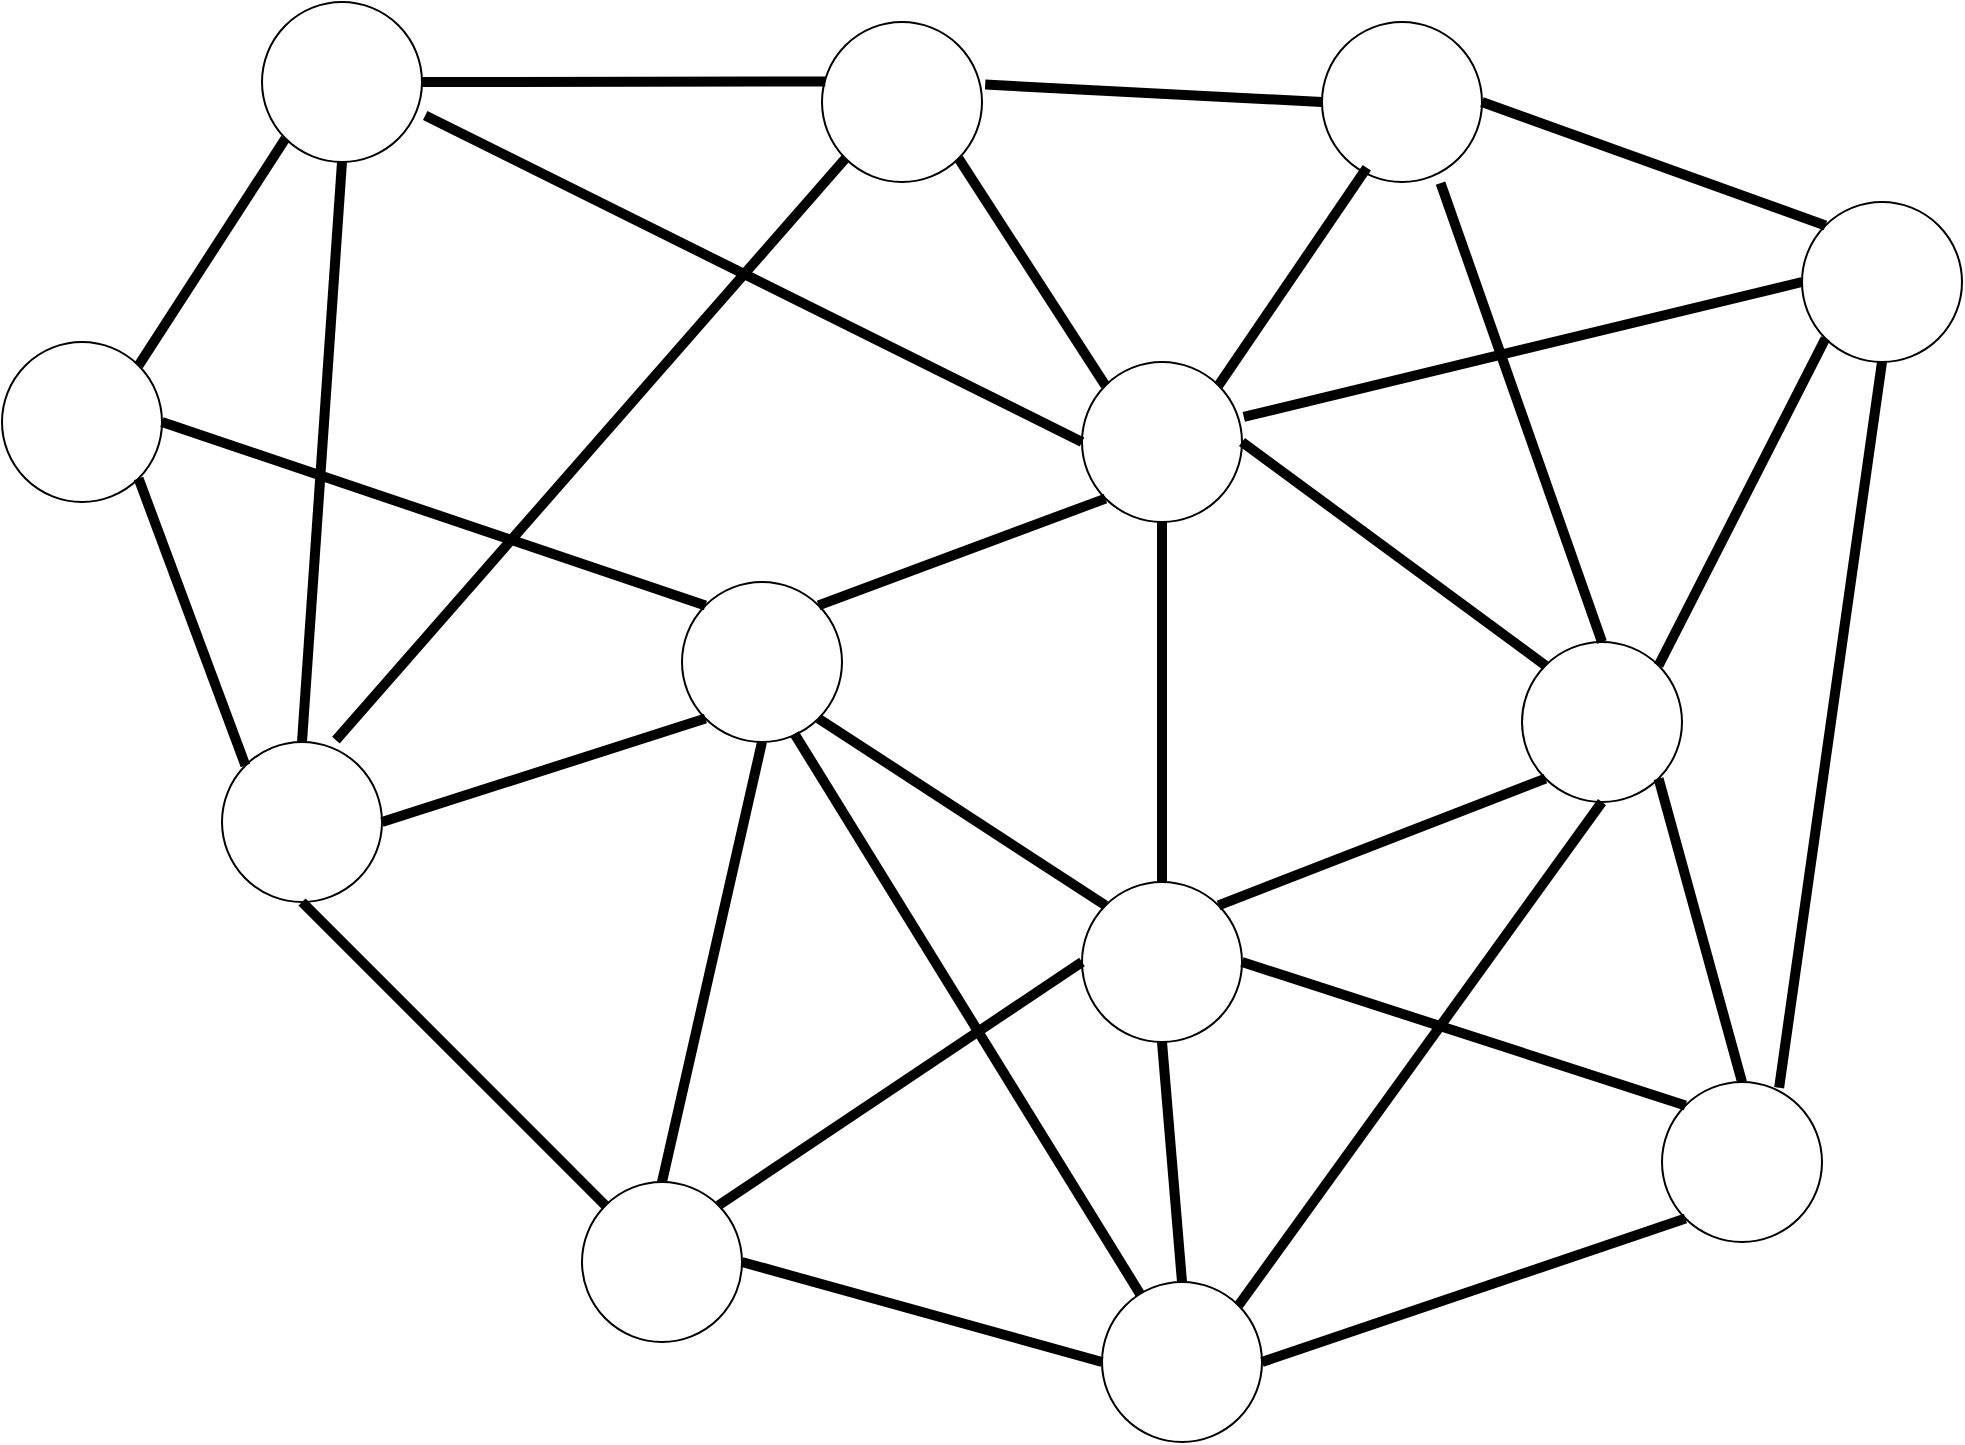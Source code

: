 <mxfile version="28.2.7">
  <diagram name="Page-1" id="VGl0Gvfaj7zXq1x1lCM9">
    <mxGraphModel dx="1283" dy="1031" grid="1" gridSize="10" guides="1" tooltips="1" connect="1" arrows="1" fold="1" page="1" pageScale="1" pageWidth="850" pageHeight="1100" math="0" shadow="0">
      <root>
        <mxCell id="0" />
        <mxCell id="1" parent="0" />
        <mxCell id="hkpdjah_AmlaP5Y49rXp-1" value="" style="ellipse;whiteSpace=wrap;html=1;aspect=fixed;" vertex="1" parent="1">
          <mxGeometry x="30" y="250" width="80" height="80" as="geometry" />
        </mxCell>
        <mxCell id="hkpdjah_AmlaP5Y49rXp-2" value="" style="ellipse;whiteSpace=wrap;html=1;aspect=fixed;" vertex="1" parent="1">
          <mxGeometry x="440" y="90" width="80" height="80" as="geometry" />
        </mxCell>
        <mxCell id="hkpdjah_AmlaP5Y49rXp-3" value="" style="ellipse;whiteSpace=wrap;html=1;aspect=fixed;" vertex="1" parent="1">
          <mxGeometry x="140" y="450" width="80" height="80" as="geometry" />
        </mxCell>
        <mxCell id="hkpdjah_AmlaP5Y49rXp-4" value="" style="ellipse;whiteSpace=wrap;html=1;aspect=fixed;" vertex="1" parent="1">
          <mxGeometry x="570" y="260" width="80" height="80" as="geometry" />
        </mxCell>
        <mxCell id="hkpdjah_AmlaP5Y49rXp-5" value="" style="ellipse;whiteSpace=wrap;html=1;aspect=fixed;" vertex="1" parent="1">
          <mxGeometry x="160" y="80" width="80" height="80" as="geometry" />
        </mxCell>
        <mxCell id="hkpdjah_AmlaP5Y49rXp-6" value="" style="ellipse;whiteSpace=wrap;html=1;aspect=fixed;" vertex="1" parent="1">
          <mxGeometry x="370" y="370" width="80" height="80" as="geometry" />
        </mxCell>
        <mxCell id="hkpdjah_AmlaP5Y49rXp-7" value="" style="ellipse;whiteSpace=wrap;html=1;aspect=fixed;" vertex="1" parent="1">
          <mxGeometry x="320" y="670" width="80" height="80" as="geometry" />
        </mxCell>
        <mxCell id="hkpdjah_AmlaP5Y49rXp-8" value="" style="ellipse;whiteSpace=wrap;html=1;aspect=fixed;" vertex="1" parent="1">
          <mxGeometry x="570" y="520" width="80" height="80" as="geometry" />
        </mxCell>
        <mxCell id="hkpdjah_AmlaP5Y49rXp-9" value="" style="ellipse;whiteSpace=wrap;html=1;aspect=fixed;" vertex="1" parent="1">
          <mxGeometry x="690" y="90" width="80" height="80" as="geometry" />
        </mxCell>
        <mxCell id="hkpdjah_AmlaP5Y49rXp-10" value="" style="ellipse;whiteSpace=wrap;html=1;aspect=fixed;" vertex="1" parent="1">
          <mxGeometry x="580" y="720" width="80" height="80" as="geometry" />
        </mxCell>
        <mxCell id="hkpdjah_AmlaP5Y49rXp-12" value="" style="ellipse;whiteSpace=wrap;html=1;aspect=fixed;" vertex="1" parent="1">
          <mxGeometry x="860" y="620" width="80" height="80" as="geometry" />
        </mxCell>
        <mxCell id="hkpdjah_AmlaP5Y49rXp-11" value="" style="ellipse;whiteSpace=wrap;html=1;aspect=fixed;" vertex="1" parent="1">
          <mxGeometry x="790" y="400" width="80" height="80" as="geometry" />
        </mxCell>
        <mxCell id="hkpdjah_AmlaP5Y49rXp-13" value="" style="ellipse;whiteSpace=wrap;html=1;aspect=fixed;" vertex="1" parent="1">
          <mxGeometry x="930" y="180" width="80" height="80" as="geometry" />
        </mxCell>
        <mxCell id="hkpdjah_AmlaP5Y49rXp-14" value="" style="endArrow=none;html=1;rounded=0;exitX=1;exitY=0;exitDx=0;exitDy=0;entryX=0;entryY=1;entryDx=0;entryDy=0;strokeWidth=5;" edge="1" parent="1" source="hkpdjah_AmlaP5Y49rXp-6" target="hkpdjah_AmlaP5Y49rXp-4">
          <mxGeometry width="50" height="50" relative="1" as="geometry">
            <mxPoint x="570" y="380" as="sourcePoint" />
            <mxPoint x="620" y="330" as="targetPoint" />
          </mxGeometry>
        </mxCell>
        <mxCell id="hkpdjah_AmlaP5Y49rXp-15" value="" style="endArrow=none;html=1;rounded=0;exitX=0;exitY=0;exitDx=0;exitDy=0;entryX=1;entryY=1;entryDx=0;entryDy=0;strokeWidth=5;" edge="1" parent="1" source="hkpdjah_AmlaP5Y49rXp-3" target="hkpdjah_AmlaP5Y49rXp-1">
          <mxGeometry width="50" height="50" relative="1" as="geometry">
            <mxPoint x="240" y="374" as="sourcePoint" />
            <mxPoint x="384" y="320" as="targetPoint" />
          </mxGeometry>
        </mxCell>
        <mxCell id="hkpdjah_AmlaP5Y49rXp-16" value="" style="endArrow=none;html=1;rounded=0;exitX=0;exitY=0;exitDx=0;exitDy=0;entryX=1;entryY=0.5;entryDx=0;entryDy=0;strokeWidth=5;" edge="1" parent="1" source="hkpdjah_AmlaP5Y49rXp-6" target="hkpdjah_AmlaP5Y49rXp-1">
          <mxGeometry width="50" height="50" relative="1" as="geometry">
            <mxPoint x="264" y="474" as="sourcePoint" />
            <mxPoint x="210" y="330" as="targetPoint" />
          </mxGeometry>
        </mxCell>
        <mxCell id="hkpdjah_AmlaP5Y49rXp-17" value="" style="endArrow=none;html=1;rounded=0;exitX=0;exitY=1;exitDx=0;exitDy=0;entryX=1;entryY=0.5;entryDx=0;entryDy=0;strokeWidth=5;" edge="1" parent="1" source="hkpdjah_AmlaP5Y49rXp-6" target="hkpdjah_AmlaP5Y49rXp-3">
          <mxGeometry width="50" height="50" relative="1" as="geometry">
            <mxPoint x="612" y="612" as="sourcePoint" />
            <mxPoint x="340" y="520" as="targetPoint" />
          </mxGeometry>
        </mxCell>
        <mxCell id="hkpdjah_AmlaP5Y49rXp-18" value="" style="endArrow=none;html=1;rounded=0;exitX=0;exitY=0;exitDx=0;exitDy=0;entryX=0.5;entryY=1;entryDx=0;entryDy=0;strokeWidth=5;" edge="1" parent="1" source="hkpdjah_AmlaP5Y49rXp-7" target="hkpdjah_AmlaP5Y49rXp-3">
          <mxGeometry width="50" height="50" relative="1" as="geometry">
            <mxPoint x="602" y="682" as="sourcePoint" />
            <mxPoint x="330" y="590" as="targetPoint" />
          </mxGeometry>
        </mxCell>
        <mxCell id="hkpdjah_AmlaP5Y49rXp-19" value="" style="endArrow=none;html=1;rounded=0;exitX=0;exitY=0.5;exitDx=0;exitDy=0;entryX=1;entryY=0;entryDx=0;entryDy=0;strokeWidth=5;" edge="1" parent="1" source="hkpdjah_AmlaP5Y49rXp-8" target="hkpdjah_AmlaP5Y49rXp-7">
          <mxGeometry width="50" height="50" relative="1" as="geometry">
            <mxPoint x="842" y="732" as="sourcePoint" />
            <mxPoint x="570" y="640" as="targetPoint" />
          </mxGeometry>
        </mxCell>
        <mxCell id="hkpdjah_AmlaP5Y49rXp-20" value="" style="endArrow=none;html=1;rounded=0;exitX=0;exitY=0.5;exitDx=0;exitDy=0;entryX=1;entryY=0.5;entryDx=0;entryDy=0;strokeWidth=5;" edge="1" parent="1" source="hkpdjah_AmlaP5Y49rXp-10" target="hkpdjah_AmlaP5Y49rXp-7">
          <mxGeometry width="50" height="50" relative="1" as="geometry">
            <mxPoint x="792" y="812" as="sourcePoint" />
            <mxPoint x="520" y="720" as="targetPoint" />
          </mxGeometry>
        </mxCell>
        <mxCell id="hkpdjah_AmlaP5Y49rXp-21" value="" style="endArrow=none;html=1;rounded=0;exitX=0.5;exitY=1;exitDx=0;exitDy=0;entryX=0.5;entryY=0;entryDx=0;entryDy=0;strokeWidth=5;" edge="1" parent="1" source="hkpdjah_AmlaP5Y49rXp-8" target="hkpdjah_AmlaP5Y49rXp-10">
          <mxGeometry width="50" height="50" relative="1" as="geometry">
            <mxPoint x="952" y="762" as="sourcePoint" />
            <mxPoint x="680" y="670" as="targetPoint" />
          </mxGeometry>
        </mxCell>
        <mxCell id="hkpdjah_AmlaP5Y49rXp-22" value="" style="endArrow=none;html=1;rounded=0;exitX=0;exitY=0;exitDx=0;exitDy=0;entryX=1;entryY=0.5;entryDx=0;entryDy=0;strokeWidth=5;" edge="1" parent="1" source="hkpdjah_AmlaP5Y49rXp-12" target="hkpdjah_AmlaP5Y49rXp-8">
          <mxGeometry width="50" height="50" relative="1" as="geometry">
            <mxPoint x="1062" y="672" as="sourcePoint" />
            <mxPoint x="790" y="580" as="targetPoint" />
          </mxGeometry>
        </mxCell>
        <mxCell id="hkpdjah_AmlaP5Y49rXp-23" value="" style="endArrow=none;html=1;rounded=0;exitX=0;exitY=1;exitDx=0;exitDy=0;entryX=1;entryY=0.5;entryDx=0;entryDy=0;strokeWidth=5;" edge="1" parent="1" source="hkpdjah_AmlaP5Y49rXp-12" target="hkpdjah_AmlaP5Y49rXp-10">
          <mxGeometry width="50" height="50" relative="1" as="geometry">
            <mxPoint x="1052" y="792" as="sourcePoint" />
            <mxPoint x="780" y="700" as="targetPoint" />
          </mxGeometry>
        </mxCell>
        <mxCell id="hkpdjah_AmlaP5Y49rXp-24" value="" style="endArrow=none;html=1;rounded=0;exitX=0.5;exitY=0;exitDx=0;exitDy=0;entryX=1;entryY=1;entryDx=0;entryDy=0;strokeWidth=5;" edge="1" parent="1" source="hkpdjah_AmlaP5Y49rXp-12" target="hkpdjah_AmlaP5Y49rXp-11">
          <mxGeometry width="50" height="50" relative="1" as="geometry">
            <mxPoint x="1212" y="612" as="sourcePoint" />
            <mxPoint x="940" y="520" as="targetPoint" />
          </mxGeometry>
        </mxCell>
        <mxCell id="hkpdjah_AmlaP5Y49rXp-25" value="" style="endArrow=none;html=1;rounded=0;exitX=0;exitY=0;exitDx=0;exitDy=0;entryX=1;entryY=1;entryDx=0;entryDy=0;strokeWidth=5;" edge="1" parent="1" source="hkpdjah_AmlaP5Y49rXp-8" target="hkpdjah_AmlaP5Y49rXp-6">
          <mxGeometry width="50" height="50" relative="1" as="geometry">
            <mxPoint x="912" y="542" as="sourcePoint" />
            <mxPoint x="640" y="450" as="targetPoint" />
          </mxGeometry>
        </mxCell>
        <mxCell id="hkpdjah_AmlaP5Y49rXp-26" value="" style="endArrow=none;html=1;rounded=0;exitX=0.5;exitY=1;exitDx=0;exitDy=0;entryX=0.5;entryY=0;entryDx=0;entryDy=0;strokeWidth=5;" edge="1" parent="1" source="hkpdjah_AmlaP5Y49rXp-4" target="hkpdjah_AmlaP5Y49rXp-8">
          <mxGeometry width="50" height="50" relative="1" as="geometry">
            <mxPoint x="892" y="542" as="sourcePoint" />
            <mxPoint x="620" y="450" as="targetPoint" />
          </mxGeometry>
        </mxCell>
        <mxCell id="hkpdjah_AmlaP5Y49rXp-28" value="" style="endArrow=none;html=1;rounded=0;exitX=0;exitY=0;exitDx=0;exitDy=0;entryX=1;entryY=0.5;entryDx=0;entryDy=0;strokeWidth=5;" edge="1" parent="1" source="hkpdjah_AmlaP5Y49rXp-11" target="hkpdjah_AmlaP5Y49rXp-4">
          <mxGeometry width="50" height="50" relative="1" as="geometry">
            <mxPoint x="1002" y="442" as="sourcePoint" />
            <mxPoint x="730" y="350" as="targetPoint" />
          </mxGeometry>
        </mxCell>
        <mxCell id="hkpdjah_AmlaP5Y49rXp-30" value="" style="endArrow=none;html=1;rounded=0;exitX=0;exitY=1;exitDx=0;exitDy=0;entryX=1;entryY=0;entryDx=0;entryDy=0;strokeWidth=5;" edge="1" parent="1" source="hkpdjah_AmlaP5Y49rXp-11" target="hkpdjah_AmlaP5Y49rXp-8">
          <mxGeometry width="50" height="50" relative="1" as="geometry">
            <mxPoint x="882" y="572" as="sourcePoint" />
            <mxPoint x="730" y="460" as="targetPoint" />
          </mxGeometry>
        </mxCell>
        <mxCell id="hkpdjah_AmlaP5Y49rXp-31" value="" style="endArrow=none;html=1;rounded=0;exitX=0;exitY=1;exitDx=0;exitDy=0;entryX=1;entryY=0;entryDx=0;entryDy=0;strokeWidth=5;" edge="1" parent="1" source="hkpdjah_AmlaP5Y49rXp-13" target="hkpdjah_AmlaP5Y49rXp-11">
          <mxGeometry width="50" height="50" relative="1" as="geometry">
            <mxPoint x="1112" y="462" as="sourcePoint" />
            <mxPoint x="960" y="350" as="targetPoint" />
          </mxGeometry>
        </mxCell>
        <mxCell id="hkpdjah_AmlaP5Y49rXp-32" value="" style="endArrow=none;html=1;rounded=0;exitX=0;exitY=0;exitDx=0;exitDy=0;entryX=1;entryY=0.5;entryDx=0;entryDy=0;strokeWidth=5;" edge="1" parent="1" source="hkpdjah_AmlaP5Y49rXp-13" target="hkpdjah_AmlaP5Y49rXp-9">
          <mxGeometry width="50" height="50" relative="1" as="geometry">
            <mxPoint x="892" y="322" as="sourcePoint" />
            <mxPoint x="740" y="210" as="targetPoint" />
          </mxGeometry>
        </mxCell>
        <mxCell id="hkpdjah_AmlaP5Y49rXp-33" value="" style="endArrow=none;html=1;rounded=0;exitX=1;exitY=0;exitDx=0;exitDy=0;entryX=0.28;entryY=0.911;entryDx=0;entryDy=0;strokeWidth=5;entryPerimeter=0;" edge="1" parent="1" source="hkpdjah_AmlaP5Y49rXp-4" target="hkpdjah_AmlaP5Y49rXp-9">
          <mxGeometry width="50" height="50" relative="1" as="geometry">
            <mxPoint x="712" y="342" as="sourcePoint" />
            <mxPoint x="560" y="230" as="targetPoint" />
          </mxGeometry>
        </mxCell>
        <mxCell id="hkpdjah_AmlaP5Y49rXp-34" value="" style="endArrow=none;html=1;rounded=0;exitX=0;exitY=0;exitDx=0;exitDy=0;entryX=1;entryY=1;entryDx=0;entryDy=0;strokeWidth=5;" edge="1" parent="1" source="hkpdjah_AmlaP5Y49rXp-4" target="hkpdjah_AmlaP5Y49rXp-2">
          <mxGeometry width="50" height="50" relative="1" as="geometry">
            <mxPoint x="682" y="312" as="sourcePoint" />
            <mxPoint x="530" y="200" as="targetPoint" />
          </mxGeometry>
        </mxCell>
        <mxCell id="hkpdjah_AmlaP5Y49rXp-35" value="" style="endArrow=none;html=1;rounded=0;exitX=1;exitY=0;exitDx=0;exitDy=0;entryX=0;entryY=1;entryDx=0;entryDy=0;strokeWidth=5;" edge="1" parent="1" source="hkpdjah_AmlaP5Y49rXp-1" target="hkpdjah_AmlaP5Y49rXp-5">
          <mxGeometry width="50" height="50" relative="1" as="geometry">
            <mxPoint x="512" y="362" as="sourcePoint" />
            <mxPoint x="360" y="250" as="targetPoint" />
          </mxGeometry>
        </mxCell>
        <mxCell id="hkpdjah_AmlaP5Y49rXp-38" value="" style="endArrow=none;html=1;rounded=0;exitX=0.02;exitY=0.372;exitDx=0;exitDy=0;entryX=1;entryY=0.5;entryDx=0;entryDy=0;strokeWidth=5;exitPerimeter=0;" edge="1" parent="1" source="hkpdjah_AmlaP5Y49rXp-2" target="hkpdjah_AmlaP5Y49rXp-5">
          <mxGeometry width="50" height="50" relative="1" as="geometry">
            <mxPoint x="432" y="232" as="sourcePoint" />
            <mxPoint x="280" y="120" as="targetPoint" />
          </mxGeometry>
        </mxCell>
        <mxCell id="hkpdjah_AmlaP5Y49rXp-39" value="" style="endArrow=none;html=1;rounded=0;exitX=0;exitY=0.5;exitDx=0;exitDy=0;entryX=1.02;entryY=0.391;entryDx=0;entryDy=0;strokeWidth=5;entryPerimeter=0;" edge="1" parent="1" source="hkpdjah_AmlaP5Y49rXp-9" target="hkpdjah_AmlaP5Y49rXp-2">
          <mxGeometry width="50" height="50" relative="1" as="geometry">
            <mxPoint x="732" y="232" as="sourcePoint" />
            <mxPoint x="580" y="120" as="targetPoint" />
          </mxGeometry>
        </mxCell>
        <mxCell id="hkpdjah_AmlaP5Y49rXp-40" value="" style="endArrow=none;html=1;rounded=0;exitX=1.011;exitY=0.343;exitDx=0;exitDy=0;entryX=0;entryY=0.5;entryDx=0;entryDy=0;strokeWidth=5;exitPerimeter=0;" edge="1" parent="1" source="hkpdjah_AmlaP5Y49rXp-4" target="hkpdjah_AmlaP5Y49rXp-13">
          <mxGeometry width="50" height="50" relative="1" as="geometry">
            <mxPoint x="982" y="342" as="sourcePoint" />
            <mxPoint x="830" y="230" as="targetPoint" />
          </mxGeometry>
        </mxCell>
        <mxCell id="hkpdjah_AmlaP5Y49rXp-41" value="" style="endArrow=none;html=1;rounded=0;exitX=0.5;exitY=0;exitDx=0;exitDy=0;entryX=0.741;entryY=1.007;entryDx=0;entryDy=0;strokeWidth=5;entryPerimeter=0;" edge="1" parent="1" source="hkpdjah_AmlaP5Y49rXp-11" target="hkpdjah_AmlaP5Y49rXp-9">
          <mxGeometry width="50" height="50" relative="1" as="geometry">
            <mxPoint x="922" y="422" as="sourcePoint" />
            <mxPoint x="770" y="310" as="targetPoint" />
          </mxGeometry>
        </mxCell>
        <mxCell id="hkpdjah_AmlaP5Y49rXp-44" value="" style="endArrow=none;html=1;rounded=0;exitX=0.5;exitY=1;exitDx=0;exitDy=0;entryX=0.5;entryY=0;entryDx=0;entryDy=0;strokeWidth=5;" edge="1" parent="1" source="hkpdjah_AmlaP5Y49rXp-6" target="hkpdjah_AmlaP5Y49rXp-7">
          <mxGeometry width="50" height="50" relative="1" as="geometry">
            <mxPoint x="512" y="652" as="sourcePoint" />
            <mxPoint x="360" y="540" as="targetPoint" />
          </mxGeometry>
        </mxCell>
        <mxCell id="hkpdjah_AmlaP5Y49rXp-45" value="" style="endArrow=none;html=1;rounded=0;exitX=0;exitY=1;exitDx=0;exitDy=0;entryX=0.712;entryY=-0.012;entryDx=0;entryDy=0;strokeWidth=5;entryPerimeter=0;" edge="1" parent="1" source="hkpdjah_AmlaP5Y49rXp-2" target="hkpdjah_AmlaP5Y49rXp-3">
          <mxGeometry width="50" height="50" relative="1" as="geometry">
            <mxPoint x="392" y="532" as="sourcePoint" />
            <mxPoint x="240" y="420" as="targetPoint" />
          </mxGeometry>
        </mxCell>
        <mxCell id="hkpdjah_AmlaP5Y49rXp-46" value="" style="endArrow=none;html=1;rounded=0;exitX=0.5;exitY=0;exitDx=0;exitDy=0;entryX=0.5;entryY=1;entryDx=0;entryDy=0;strokeWidth=5;" edge="1" parent="1" source="hkpdjah_AmlaP5Y49rXp-3" target="hkpdjah_AmlaP5Y49rXp-5">
          <mxGeometry width="50" height="50" relative="1" as="geometry">
            <mxPoint x="512" y="272" as="sourcePoint" />
            <mxPoint x="360" y="160" as="targetPoint" />
          </mxGeometry>
        </mxCell>
        <mxCell id="hkpdjah_AmlaP5Y49rXp-47" value="" style="endArrow=none;html=1;rounded=0;exitX=0;exitY=0.5;exitDx=0;exitDy=0;entryX=1.02;entryY=0.709;entryDx=0;entryDy=0;strokeWidth=5;entryPerimeter=0;" edge="1" parent="1" source="hkpdjah_AmlaP5Y49rXp-4" target="hkpdjah_AmlaP5Y49rXp-5">
          <mxGeometry width="50" height="50" relative="1" as="geometry">
            <mxPoint x="512" y="282" as="sourcePoint" />
            <mxPoint x="360" y="170" as="targetPoint" />
          </mxGeometry>
        </mxCell>
        <mxCell id="hkpdjah_AmlaP5Y49rXp-48" value="" style="endArrow=none;html=1;rounded=0;entryX=0.703;entryY=0.949;entryDx=0;entryDy=0;strokeWidth=5;entryPerimeter=0;" edge="1" parent="1" source="hkpdjah_AmlaP5Y49rXp-10" target="hkpdjah_AmlaP5Y49rXp-6">
          <mxGeometry width="50" height="50" relative="1" as="geometry">
            <mxPoint x="572" y="662" as="sourcePoint" />
            <mxPoint x="420" y="550" as="targetPoint" />
          </mxGeometry>
        </mxCell>
        <mxCell id="hkpdjah_AmlaP5Y49rXp-50" value="" style="endArrow=none;html=1;rounded=0;exitX=0.5;exitY=1;exitDx=0;exitDy=0;entryX=0.732;entryY=0.036;entryDx=0;entryDy=0;strokeWidth=5;entryPerimeter=0;" edge="1" parent="1" source="hkpdjah_AmlaP5Y49rXp-13" target="hkpdjah_AmlaP5Y49rXp-12">
          <mxGeometry width="50" height="50" relative="1" as="geometry">
            <mxPoint x="1172" y="572" as="sourcePoint" />
            <mxPoint x="1020" y="460" as="targetPoint" />
          </mxGeometry>
        </mxCell>
        <mxCell id="hkpdjah_AmlaP5Y49rXp-51" value="" style="endArrow=none;html=1;rounded=0;exitX=0.5;exitY=1;exitDx=0;exitDy=0;entryX=1;entryY=0;entryDx=0;entryDy=0;strokeWidth=5;" edge="1" parent="1" source="hkpdjah_AmlaP5Y49rXp-11" target="hkpdjah_AmlaP5Y49rXp-10">
          <mxGeometry width="50" height="50" relative="1" as="geometry">
            <mxPoint x="902" y="742" as="sourcePoint" />
            <mxPoint x="750" y="630" as="targetPoint" />
          </mxGeometry>
        </mxCell>
      </root>
    </mxGraphModel>
  </diagram>
</mxfile>

